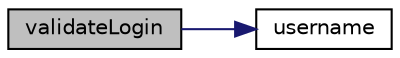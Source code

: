 digraph "validateLogin"
{
 // LATEX_PDF_SIZE
  bgcolor="transparent";
  edge [fontname="Helvetica",fontsize="10",labelfontname="Helvetica",labelfontsize="10"];
  node [fontname="Helvetica",fontsize="10",shape=record];
  rankdir="LR";
  Node1 [label="validateLogin",height=0.2,width=0.4,color="black", fillcolor="grey75", style="filled", fontcolor="black",tooltip="Valida la petición de acceso del usuario."];
  Node1 -> Node2 [color="midnightblue",fontsize="10",style="solid",fontname="Helvetica"];
  Node2 [label="username",height=0.2,width=0.4,color="black",URL="$de/d5f/classApp_1_1Http_1_1Controllers_1_1Auth_1_1LoginController.html#a7475524fbb2e38dd6c9f7a6661b0bb81",tooltip="Obtiene el campo usado como nombre de usuario para el acceso a la aplicación, usado por el controlado..."];
}
